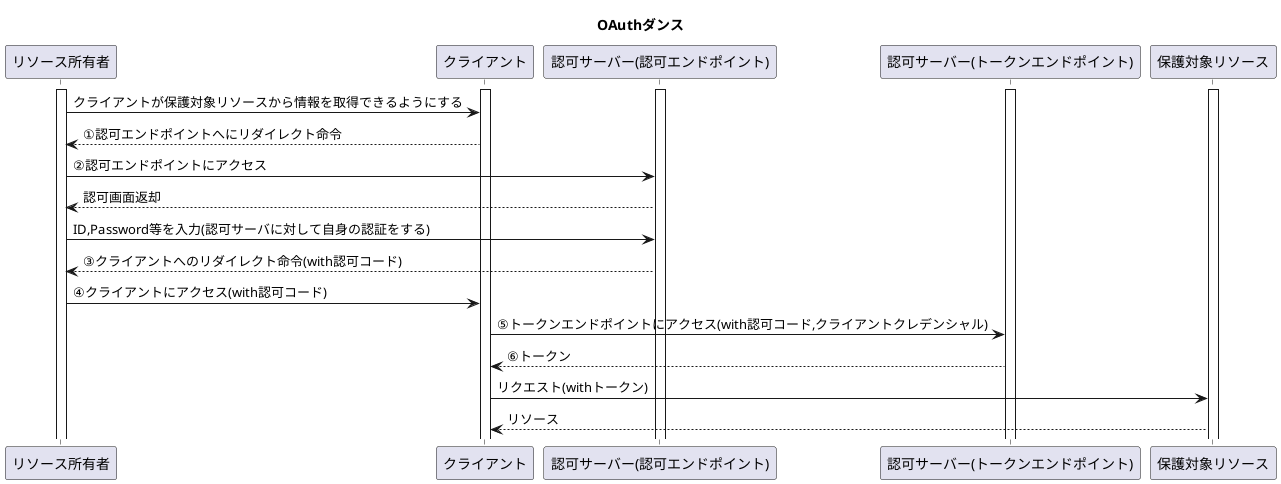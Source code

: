 @startuml
title OAuthダンス

participant "リソース所有者" as ResourceOwner
participant "クライアント" as Client

participant "認可サーバー(認可エンドポイント)" as AuthorizationServer_authn
participant "認可サーバー(トークンエンドポイント)" as AuthorizationServer_token
participant "保護対象リソース" as ProtectedResource

activate ResourceOwner
activate Client
activate AuthorizationServer_authn
activate AuthorizationServer_token
activate ProtectedResource

ResourceOwner -> Client: クライアントが保護対象リソースから情報を取得できるようにする
Client --> ResourceOwner: ①認可エンドポイントへにリダイレクト命令
ResourceOwner -> AuthorizationServer_authn: ②認可エンドポイントにアクセス
AuthorizationServer_authn --> ResourceOwner: 認可画面返却
ResourceOwner -> AuthorizationServer_authn: ID,Password等を入力(認可サーバに対して自身の認証をする)
AuthorizationServer_authn --> ResourceOwner: ③クライアントへのリダイレクト命令(with認可コード)
ResourceOwner -> Client: ④クライアントにアクセス(with認可コード)
Client -> AuthorizationServer_token: ⑤トークンエンドポイントにアクセス(with認可コード,クライアントクレデンシャル)
AuthorizationServer_token --> Client: ⑥トークン
Client -> ProtectedResource: リクエスト(withトークン)
ProtectedResource --> Client: リソース

@enduml
